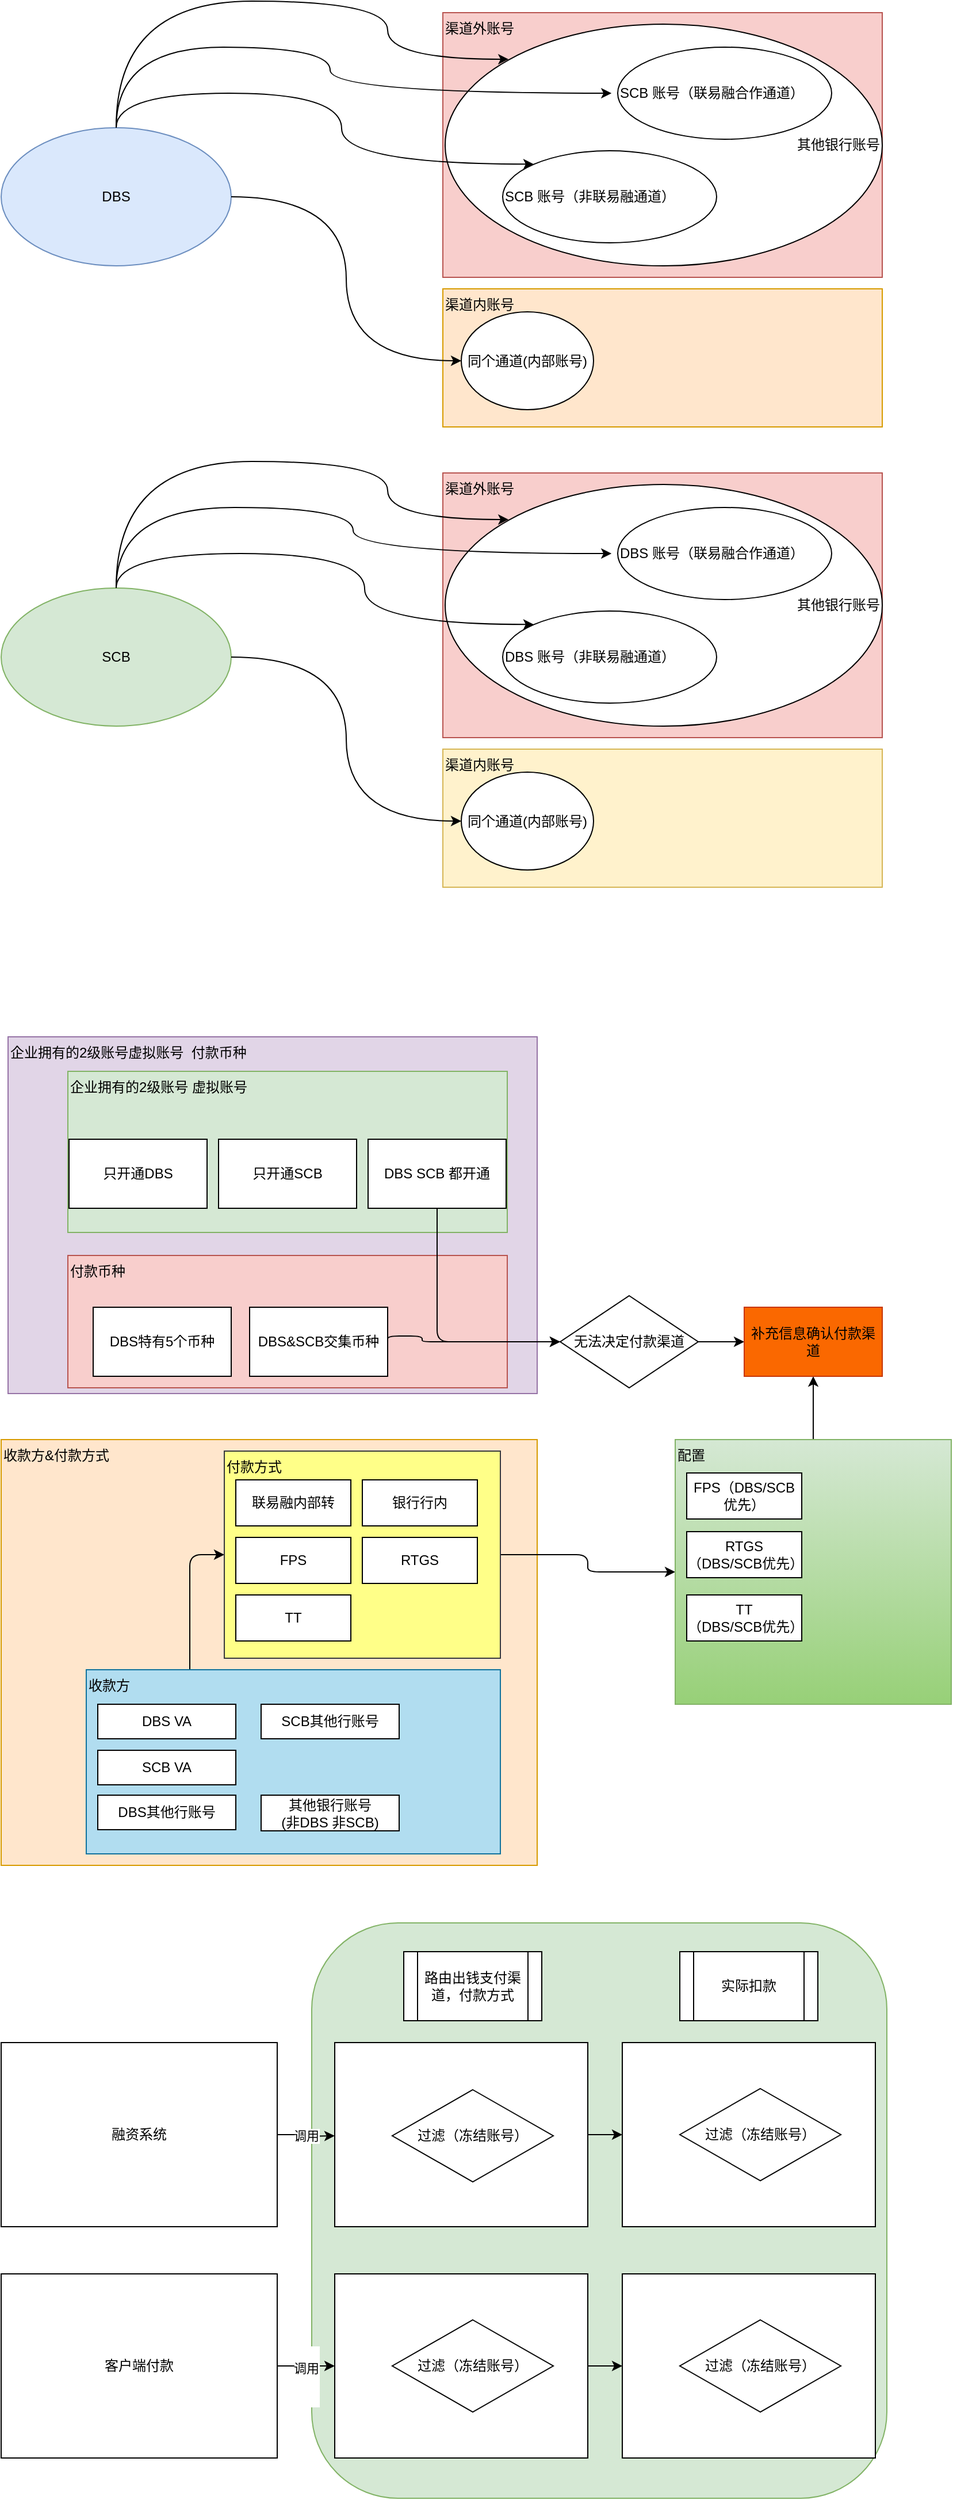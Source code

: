 <mxfile version="21.5.1" type="github">
  <diagram name="第 1 页" id="-ALs4O2s3Otpp36kydkP">
    <mxGraphModel dx="1687" dy="946" grid="1" gridSize="10" guides="1" tooltips="1" connect="1" arrows="1" fold="1" page="1" pageScale="1" pageWidth="827" pageHeight="1169" math="0" shadow="0">
      <root>
        <mxCell id="0" />
        <mxCell id="1" parent="0" />
        <mxCell id="jG9cppZANzI0opJ4Cq57-18" value="" style="rounded=1;whiteSpace=wrap;html=1;fillColor=#d5e8d4;strokeColor=#82b366;" vertex="1" parent="1">
          <mxGeometry x="304" y="1820" width="500" height="500" as="geometry" />
        </mxCell>
        <mxCell id="jG9cppZANzI0opJ4Cq57-13" style="edgeStyle=orthogonalEdgeStyle;rounded=0;orthogonalLoop=1;jettySize=auto;html=1;exitX=1;exitY=0.5;exitDx=0;exitDy=0;entryX=0;entryY=0.5;entryDx=0;entryDy=0;" edge="1" parent="1" source="jG9cppZANzI0opJ4Cq57-4" target="jG9cppZANzI0opJ4Cq57-11">
          <mxGeometry relative="1" as="geometry" />
        </mxCell>
        <mxCell id="jG9cppZANzI0opJ4Cq57-4" value="" style="rounded=0;whiteSpace=wrap;html=1;" vertex="1" parent="1">
          <mxGeometry x="324" y="2125" width="220" height="160" as="geometry" />
        </mxCell>
        <mxCell id="jG9cppZANzI0opJ4Cq57-16" style="edgeStyle=orthogonalEdgeStyle;rounded=0;orthogonalLoop=1;jettySize=auto;html=1;exitX=1;exitY=0.5;exitDx=0;exitDy=0;entryX=0;entryY=0.5;entryDx=0;entryDy=0;" edge="1" parent="1" source="jG9cppZANzI0opJ4Cq57-2" target="jG9cppZANzI0opJ4Cq57-14">
          <mxGeometry relative="1" as="geometry" />
        </mxCell>
        <mxCell id="jG9cppZANzI0opJ4Cq57-2" value="" style="rounded=0;whiteSpace=wrap;html=1;" vertex="1" parent="1">
          <mxGeometry x="324" y="1924" width="220" height="160" as="geometry" />
        </mxCell>
        <mxCell id="r61IET7OUS5yOShcaQP2-42" value="企业拥有的2级账号虚拟账号&amp;nbsp; 付款币种" style="text;html=1;strokeColor=#9673a6;fillColor=#e1d5e7;align=left;verticalAlign=top;whiteSpace=wrap;rounded=0;strokeWidth=1;" parent="1" vertex="1">
          <mxGeometry x="40" y="1050" width="460" height="310" as="geometry" />
        </mxCell>
        <mxCell id="r61IET7OUS5yOShcaQP2-38" value="收款方&amp;amp;付款方式" style="text;html=1;strokeColor=#d79b00;fillColor=#ffe6cc;align=left;verticalAlign=top;whiteSpace=wrap;rounded=0;strokeWidth=1;" parent="1" vertex="1">
          <mxGeometry x="34" y="1400" width="466" height="370" as="geometry" />
        </mxCell>
        <mxCell id="pLcGzp6a1exoXwU1wgx8-9" value="渠道内账号" style="text;html=1;strokeColor=#d79b00;fillColor=#ffe6cc;align=left;verticalAlign=top;whiteSpace=wrap;rounded=0;strokeWidth=1;" parent="1" vertex="1">
          <mxGeometry x="418" y="400" width="382" height="120" as="geometry" />
        </mxCell>
        <mxCell id="pLcGzp6a1exoXwU1wgx8-5" value="渠道外账号" style="text;html=1;strokeColor=#b85450;fillColor=#f8cecc;align=left;verticalAlign=top;whiteSpace=wrap;rounded=0;strokeWidth=1;" parent="1" vertex="1">
          <mxGeometry x="418" y="160" width="382" height="230" as="geometry" />
        </mxCell>
        <mxCell id="pLcGzp6a1exoXwU1wgx8-2" value="其他银行账号" style="strokeWidth=1;html=1;shape=mxgraph.flowchart.start_1;whiteSpace=wrap;align=right;horizontal=1;verticalAlign=middle;rounded=0;" parent="1" vertex="1">
          <mxGeometry x="420" y="170" width="380" height="210" as="geometry" />
        </mxCell>
        <mxCell id="pLcGzp6a1exoXwU1wgx8-1" value="DBS" style="strokeWidth=1;html=1;shape=mxgraph.flowchart.start_1;whiteSpace=wrap;align=center;horizontal=1;verticalAlign=middle;fillColor=#dae8fc;strokeColor=#6c8ebf;rounded=0;" parent="1" vertex="1">
          <mxGeometry x="34" y="260" width="200" height="120" as="geometry" />
        </mxCell>
        <mxCell id="5vpyDN43tX-CinXj2xsW-13" value="SCB 账号（联易融合作通道）" style="strokeWidth=1;html=1;shape=mxgraph.flowchart.start_1;whiteSpace=wrap;align=left;rounded=0;" parent="1" vertex="1">
          <mxGeometry x="570" y="190" width="186" height="80" as="geometry" />
        </mxCell>
        <mxCell id="5vpyDN43tX-CinXj2xsW-14" value="同个通道(内部账号)" style="strokeWidth=1;html=1;shape=mxgraph.flowchart.start_1;whiteSpace=wrap;rounded=0;" parent="1" vertex="1">
          <mxGeometry x="434" y="420" width="115" height="85" as="geometry" />
        </mxCell>
        <mxCell id="pLcGzp6a1exoXwU1wgx8-4" value="" style="edgeStyle=orthogonalEdgeStyle;rounded=0;orthogonalLoop=1;jettySize=auto;html=1;entryX=0;entryY=0.5;entryDx=0;entryDy=0;entryPerimeter=0;curved=1;strokeWidth=1;" parent="1" source="pLcGzp6a1exoXwU1wgx8-1" target="5vpyDN43tX-CinXj2xsW-14" edge="1">
          <mxGeometry relative="1" as="geometry">
            <mxPoint x="314" y="320" as="targetPoint" />
          </mxGeometry>
        </mxCell>
        <mxCell id="pLcGzp6a1exoXwU1wgx8-6" value="" style="edgeStyle=orthogonalEdgeStyle;rounded=0;orthogonalLoop=1;jettySize=auto;html=1;entryX=0.145;entryY=0.145;entryDx=0;entryDy=0;entryPerimeter=0;curved=1;exitX=0.5;exitY=0;exitDx=0;exitDy=0;exitPerimeter=0;strokeWidth=1;" parent="1" source="pLcGzp6a1exoXwU1wgx8-1" target="pLcGzp6a1exoXwU1wgx8-2" edge="1">
          <mxGeometry relative="1" as="geometry">
            <mxPoint x="244" y="330" as="sourcePoint" />
            <mxPoint x="444" y="423" as="targetPoint" />
            <Array as="points">
              <mxPoint x="134" y="150" />
              <mxPoint x="370" y="150" />
              <mxPoint x="370" y="200" />
            </Array>
          </mxGeometry>
        </mxCell>
        <mxCell id="pLcGzp6a1exoXwU1wgx8-7" value="" style="edgeStyle=orthogonalEdgeStyle;rounded=0;orthogonalLoop=1;jettySize=auto;html=1;entryX=-0.029;entryY=0.5;entryDx=0;entryDy=0;entryPerimeter=0;curved=1;exitX=0.5;exitY=0;exitDx=0;exitDy=0;exitPerimeter=0;strokeWidth=1;" parent="1" source="pLcGzp6a1exoXwU1wgx8-1" target="5vpyDN43tX-CinXj2xsW-13" edge="1">
          <mxGeometry relative="1" as="geometry">
            <mxPoint x="144" y="270" as="sourcePoint" />
            <mxPoint x="624" y="190" as="targetPoint" />
            <Array as="points">
              <mxPoint x="134" y="190" />
              <mxPoint x="320" y="190" />
              <mxPoint x="320" y="230" />
            </Array>
          </mxGeometry>
        </mxCell>
        <mxCell id="pLcGzp6a1exoXwU1wgx8-8" value="SCB 账号（非联易融通道）" style="strokeWidth=1;html=1;shape=mxgraph.flowchart.start_1;whiteSpace=wrap;align=left;rounded=0;" parent="1" vertex="1">
          <mxGeometry x="470" y="280" width="186" height="80" as="geometry" />
        </mxCell>
        <mxCell id="pLcGzp6a1exoXwU1wgx8-20" value="" style="edgeStyle=orthogonalEdgeStyle;rounded=0;orthogonalLoop=1;jettySize=auto;html=1;entryX=0.145;entryY=0.145;entryDx=0;entryDy=0;entryPerimeter=0;curved=1;exitX=0.5;exitY=0;exitDx=0;exitDy=0;exitPerimeter=0;strokeWidth=1;" parent="1" source="pLcGzp6a1exoXwU1wgx8-1" target="pLcGzp6a1exoXwU1wgx8-8" edge="1">
          <mxGeometry relative="1" as="geometry">
            <mxPoint x="144" y="270" as="sourcePoint" />
            <mxPoint x="485" y="230" as="targetPoint" />
            <Array as="points">
              <mxPoint x="134" y="230" />
              <mxPoint x="330" y="230" />
              <mxPoint x="330" y="292" />
            </Array>
          </mxGeometry>
        </mxCell>
        <mxCell id="pLcGzp6a1exoXwU1wgx8-32" value="渠道内账号" style="text;html=1;strokeColor=#d6b656;fillColor=#fff2cc;align=left;verticalAlign=top;whiteSpace=wrap;rounded=0;strokeWidth=1;" parent="1" vertex="1">
          <mxGeometry x="418" y="800" width="382" height="120" as="geometry" />
        </mxCell>
        <mxCell id="pLcGzp6a1exoXwU1wgx8-33" value="渠道外账号" style="text;html=1;strokeColor=#b85450;fillColor=#f8cecc;align=left;verticalAlign=top;whiteSpace=wrap;rounded=0;strokeWidth=1;" parent="1" vertex="1">
          <mxGeometry x="418" y="560" width="382" height="230" as="geometry" />
        </mxCell>
        <mxCell id="pLcGzp6a1exoXwU1wgx8-34" value="其他银行账号" style="strokeWidth=1;html=1;shape=mxgraph.flowchart.start_1;whiteSpace=wrap;align=right;horizontal=1;verticalAlign=middle;rounded=0;" parent="1" vertex="1">
          <mxGeometry x="420" y="570" width="380" height="210" as="geometry" />
        </mxCell>
        <mxCell id="pLcGzp6a1exoXwU1wgx8-35" value="SCB" style="strokeWidth=1;html=1;shape=mxgraph.flowchart.start_1;whiteSpace=wrap;align=center;horizontal=1;verticalAlign=middle;fillColor=#d5e8d4;strokeColor=#82b366;rounded=0;" parent="1" vertex="1">
          <mxGeometry x="34" y="660" width="200" height="120" as="geometry" />
        </mxCell>
        <mxCell id="pLcGzp6a1exoXwU1wgx8-36" value="DBS 账号（联易融合作通道）" style="strokeWidth=1;html=1;shape=mxgraph.flowchart.start_1;whiteSpace=wrap;align=left;rounded=0;" parent="1" vertex="1">
          <mxGeometry x="570" y="590" width="186" height="80" as="geometry" />
        </mxCell>
        <mxCell id="pLcGzp6a1exoXwU1wgx8-37" value="同个通道(内部账号)" style="strokeWidth=1;html=1;shape=mxgraph.flowchart.start_1;whiteSpace=wrap;rounded=0;" parent="1" vertex="1">
          <mxGeometry x="434" y="820" width="115" height="85" as="geometry" />
        </mxCell>
        <mxCell id="pLcGzp6a1exoXwU1wgx8-38" value="" style="edgeStyle=orthogonalEdgeStyle;rounded=0;orthogonalLoop=1;jettySize=auto;html=1;entryX=0;entryY=0.5;entryDx=0;entryDy=0;entryPerimeter=0;curved=1;strokeWidth=1;" parent="1" source="pLcGzp6a1exoXwU1wgx8-35" target="pLcGzp6a1exoXwU1wgx8-37" edge="1">
          <mxGeometry relative="1" as="geometry">
            <mxPoint x="314" y="720" as="targetPoint" />
          </mxGeometry>
        </mxCell>
        <mxCell id="pLcGzp6a1exoXwU1wgx8-39" value="" style="edgeStyle=orthogonalEdgeStyle;rounded=0;orthogonalLoop=1;jettySize=auto;html=1;entryX=0.145;entryY=0.145;entryDx=0;entryDy=0;entryPerimeter=0;curved=1;exitX=0.5;exitY=0;exitDx=0;exitDy=0;exitPerimeter=0;strokeWidth=1;" parent="1" source="pLcGzp6a1exoXwU1wgx8-35" target="pLcGzp6a1exoXwU1wgx8-34" edge="1">
          <mxGeometry relative="1" as="geometry">
            <mxPoint x="244" y="730" as="sourcePoint" />
            <mxPoint x="444" y="823" as="targetPoint" />
            <Array as="points">
              <mxPoint x="134" y="550" />
              <mxPoint x="370" y="550" />
              <mxPoint x="370" y="600" />
            </Array>
          </mxGeometry>
        </mxCell>
        <mxCell id="pLcGzp6a1exoXwU1wgx8-40" value="" style="edgeStyle=orthogonalEdgeStyle;rounded=0;orthogonalLoop=1;jettySize=auto;html=1;entryX=-0.029;entryY=0.5;entryDx=0;entryDy=0;entryPerimeter=0;curved=1;exitX=0.5;exitY=0;exitDx=0;exitDy=0;exitPerimeter=0;strokeWidth=1;" parent="1" source="pLcGzp6a1exoXwU1wgx8-35" target="pLcGzp6a1exoXwU1wgx8-36" edge="1">
          <mxGeometry relative="1" as="geometry">
            <mxPoint x="144" y="670" as="sourcePoint" />
            <mxPoint x="624" y="590" as="targetPoint" />
            <Array as="points">
              <mxPoint x="134" y="590" />
              <mxPoint x="340" y="590" />
              <mxPoint x="340" y="630" />
            </Array>
          </mxGeometry>
        </mxCell>
        <mxCell id="pLcGzp6a1exoXwU1wgx8-41" value="DBS&amp;nbsp;账号（非联易融通道）" style="strokeWidth=1;html=1;shape=mxgraph.flowchart.start_1;whiteSpace=wrap;align=left;rounded=0;" parent="1" vertex="1">
          <mxGeometry x="470" y="680" width="186" height="80" as="geometry" />
        </mxCell>
        <mxCell id="pLcGzp6a1exoXwU1wgx8-42" value="" style="edgeStyle=orthogonalEdgeStyle;rounded=0;orthogonalLoop=1;jettySize=auto;html=1;entryX=0.145;entryY=0.145;entryDx=0;entryDy=0;entryPerimeter=0;curved=1;exitX=0.5;exitY=0;exitDx=0;exitDy=0;exitPerimeter=0;strokeWidth=1;" parent="1" source="pLcGzp6a1exoXwU1wgx8-35" target="pLcGzp6a1exoXwU1wgx8-41" edge="1">
          <mxGeometry relative="1" as="geometry">
            <mxPoint x="144" y="670" as="sourcePoint" />
            <mxPoint x="485" y="630" as="targetPoint" />
            <Array as="points">
              <mxPoint x="134" y="630" />
              <mxPoint x="350" y="630" />
              <mxPoint x="350" y="692" />
            </Array>
          </mxGeometry>
        </mxCell>
        <mxCell id="r61IET7OUS5yOShcaQP2-46" style="edgeStyle=orthogonalEdgeStyle;orthogonalLoop=1;jettySize=auto;html=1;exitX=0.25;exitY=0;exitDx=0;exitDy=0;entryX=0;entryY=0.5;entryDx=0;entryDy=0;" parent="1" source="r61IET7OUS5yOShcaQP2-1" target="r61IET7OUS5yOShcaQP2-20" edge="1">
          <mxGeometry relative="1" as="geometry" />
        </mxCell>
        <mxCell id="r61IET7OUS5yOShcaQP2-1" value="收款方" style="text;html=1;strokeColor=#10739e;fillColor=#b1ddf0;align=left;verticalAlign=top;whiteSpace=wrap;rounded=0;strokeWidth=1;" parent="1" vertex="1">
          <mxGeometry x="108" y="1600" width="360" height="160" as="geometry" />
        </mxCell>
        <mxCell id="r61IET7OUS5yOShcaQP2-2" value="DBS VA" style="rounded=0;whiteSpace=wrap;html=1;" parent="1" vertex="1">
          <mxGeometry x="118" y="1630" width="120" height="30" as="geometry" />
        </mxCell>
        <mxCell id="r61IET7OUS5yOShcaQP2-3" value="SCB VA" style="rounded=0;whiteSpace=wrap;html=1;" parent="1" vertex="1">
          <mxGeometry x="118" y="1670" width="120" height="30" as="geometry" />
        </mxCell>
        <mxCell id="r61IET7OUS5yOShcaQP2-4" value="DBS其他行账号" style="rounded=0;whiteSpace=wrap;html=1;" parent="1" vertex="1">
          <mxGeometry x="118" y="1709" width="120" height="30" as="geometry" />
        </mxCell>
        <mxCell id="r61IET7OUS5yOShcaQP2-5" value="SCB其他行账号&lt;div style=&quot;&quot; data-line=&quot;true&quot; data-line-index=&quot;0&quot; data-zone-id=&quot;0&quot;&gt;&lt;span style=&quot;font-family: LarkHackSafariFont, LarkEmojiFont, LarkChineseQuote, -apple-system, BlinkMacSystemFont, &amp;quot;Helvetica Neue&amp;quot;, Arial, &amp;quot;Segoe UI&amp;quot;, &amp;quot;PingFang SC&amp;quot;, &amp;quot;Microsoft Yahei&amp;quot;, &amp;quot;Hiragino Sans GB&amp;quot;, sans-serif, &amp;quot;Apple Color Emoji&amp;quot;, &amp;quot;Segoe UI Emoji&amp;quot;, &amp;quot;Segoe UI Symbol&amp;quot;, &amp;quot;Noto Color Emoji&amp;quot;;&quot;&gt;&lt;/span&gt;&lt;/div&gt;&lt;div style=&quot;&quot; data-line=&quot;true&quot; data-line-index=&quot;0&quot; data-zone-id=&quot;0&quot;&gt;&lt;span style=&quot;font-family: LarkHackSafariFont, LarkEmojiFont, LarkChineseQuote, -apple-system, BlinkMacSystemFont, &amp;quot;Helvetica Neue&amp;quot;, Arial, &amp;quot;Segoe UI&amp;quot;, &amp;quot;PingFang SC&amp;quot;, &amp;quot;Microsoft Yahei&amp;quot;, &amp;quot;Hiragino Sans GB&amp;quot;, sans-serif, &amp;quot;Apple Color Emoji&amp;quot;, &amp;quot;Segoe UI Emoji&amp;quot;, &amp;quot;Segoe UI Symbol&amp;quot;, &amp;quot;Noto Color Emoji&amp;quot;;&quot;&gt;&lt;/span&gt;&lt;/div&gt;&lt;div style=&quot;&quot; data-line=&quot;true&quot; data-line-index=&quot;0&quot; data-zone-id=&quot;0&quot;&gt;&lt;span style=&quot;font-family: LarkHackSafariFont, LarkEmojiFont, LarkChineseQuote, -apple-system, BlinkMacSystemFont, &amp;quot;Helvetica Neue&amp;quot;, Arial, &amp;quot;Segoe UI&amp;quot;, &amp;quot;PingFang SC&amp;quot;, &amp;quot;Microsoft Yahei&amp;quot;, &amp;quot;Hiragino Sans GB&amp;quot;, sans-serif, &amp;quot;Apple Color Emoji&amp;quot;, &amp;quot;Segoe UI Emoji&amp;quot;, &amp;quot;Segoe UI Symbol&amp;quot;, &amp;quot;Noto Color Emoji&amp;quot;;&quot;&gt;&lt;/span&gt;&lt;/div&gt;" style="rounded=0;whiteSpace=wrap;html=1;" parent="1" vertex="1">
          <mxGeometry x="260" y="1630" width="120" height="30" as="geometry" />
        </mxCell>
        <mxCell id="r61IET7OUS5yOShcaQP2-6" value="其他银行账号&lt;br&gt;(非DBS 非SCB)" style="rounded=0;whiteSpace=wrap;html=1;" parent="1" vertex="1">
          <mxGeometry x="260" y="1709" width="120" height="31" as="geometry" />
        </mxCell>
        <mxCell id="r61IET7OUS5yOShcaQP2-7" value="企业拥有的2级账号 虚拟账号" style="text;html=1;strokeColor=#82b366;fillColor=#d5e8d4;align=left;verticalAlign=top;whiteSpace=wrap;rounded=0;strokeWidth=1;" parent="1" vertex="1">
          <mxGeometry x="92" y="1080" width="382" height="140" as="geometry" />
        </mxCell>
        <mxCell id="r61IET7OUS5yOShcaQP2-8" value="只开通DBS" style="rounded=0;whiteSpace=wrap;html=1;" parent="1" vertex="1">
          <mxGeometry x="93" y="1139" width="120" height="60" as="geometry" />
        </mxCell>
        <mxCell id="r61IET7OUS5yOShcaQP2-9" value="只开通SCB" style="rounded=0;whiteSpace=wrap;html=1;" parent="1" vertex="1">
          <mxGeometry x="223" y="1139" width="120" height="60" as="geometry" />
        </mxCell>
        <mxCell id="r61IET7OUS5yOShcaQP2-10" value="DBS SCB 都开通" style="rounded=0;whiteSpace=wrap;html=1;" parent="1" vertex="1">
          <mxGeometry x="353" y="1139" width="120" height="60" as="geometry" />
        </mxCell>
        <mxCell id="r61IET7OUS5yOShcaQP2-13" value="付款币种" style="text;html=1;strokeColor=#b85450;fillColor=#f8cecc;align=left;verticalAlign=top;whiteSpace=wrap;rounded=0;strokeWidth=1;" parent="1" vertex="1">
          <mxGeometry x="92" y="1240" width="382" height="115" as="geometry" />
        </mxCell>
        <mxCell id="r61IET7OUS5yOShcaQP2-14" value="DBS特有5个币种" style="rounded=0;whiteSpace=wrap;html=1;" parent="1" vertex="1">
          <mxGeometry x="114" y="1285" width="120" height="60" as="geometry" />
        </mxCell>
        <mxCell id="r61IET7OUS5yOShcaQP2-37" style="edgeStyle=orthogonalEdgeStyle;orthogonalLoop=1;jettySize=auto;html=1;exitX=1;exitY=0.5;exitDx=0;exitDy=0;" parent="1" source="r61IET7OUS5yOShcaQP2-19" target="r61IET7OUS5yOShcaQP2-35" edge="1">
          <mxGeometry relative="1" as="geometry">
            <mxPoint x="521" y="1305" as="targetPoint" />
            <Array as="points">
              <mxPoint x="400" y="1310" />
              <mxPoint x="400" y="1315" />
            </Array>
          </mxGeometry>
        </mxCell>
        <mxCell id="r61IET7OUS5yOShcaQP2-19" value="DBS&amp;amp;SCB交集币种" style="rounded=0;whiteSpace=wrap;html=1;" parent="1" vertex="1">
          <mxGeometry x="250" y="1285" width="120" height="60" as="geometry" />
        </mxCell>
        <mxCell id="r61IET7OUS5yOShcaQP2-47" style="edgeStyle=orthogonalEdgeStyle;orthogonalLoop=1;jettySize=auto;html=1;exitX=1;exitY=0.5;exitDx=0;exitDy=0;entryX=0;entryY=0.5;entryDx=0;entryDy=0;" parent="1" source="r61IET7OUS5yOShcaQP2-20" target="r61IET7OUS5yOShcaQP2-30" edge="1">
          <mxGeometry relative="1" as="geometry" />
        </mxCell>
        <mxCell id="r61IET7OUS5yOShcaQP2-20" value="付款方式" style="text;html=1;strokeColor=#36393d;fillColor=#ffff88;align=left;verticalAlign=top;whiteSpace=wrap;rounded=0;strokeWidth=1;" parent="1" vertex="1">
          <mxGeometry x="228" y="1410" width="240" height="180" as="geometry" />
        </mxCell>
        <mxCell id="r61IET7OUS5yOShcaQP2-21" value="联易融内部转" style="rounded=0;whiteSpace=wrap;html=1;" parent="1" vertex="1">
          <mxGeometry x="238" y="1435" width="100" height="40" as="geometry" />
        </mxCell>
        <mxCell id="r61IET7OUS5yOShcaQP2-26" value="银行行内" style="rounded=0;whiteSpace=wrap;html=1;" parent="1" vertex="1">
          <mxGeometry x="348" y="1435" width="100" height="40" as="geometry" />
        </mxCell>
        <mxCell id="r61IET7OUS5yOShcaQP2-27" value="FPS" style="rounded=0;whiteSpace=wrap;html=1;" parent="1" vertex="1">
          <mxGeometry x="238" y="1485" width="100" height="40" as="geometry" />
        </mxCell>
        <mxCell id="r61IET7OUS5yOShcaQP2-28" value="RTGS" style="rounded=0;whiteSpace=wrap;html=1;" parent="1" vertex="1">
          <mxGeometry x="348" y="1485" width="100" height="40" as="geometry" />
        </mxCell>
        <mxCell id="r61IET7OUS5yOShcaQP2-29" value="TT" style="rounded=0;whiteSpace=wrap;html=1;" parent="1" vertex="1">
          <mxGeometry x="238" y="1535" width="100" height="40" as="geometry" />
        </mxCell>
        <mxCell id="r61IET7OUS5yOShcaQP2-48" style="edgeStyle=orthogonalEdgeStyle;orthogonalLoop=1;jettySize=auto;html=1;exitX=0.5;exitY=0;exitDx=0;exitDy=0;entryX=0.5;entryY=1;entryDx=0;entryDy=0;" parent="1" source="r61IET7OUS5yOShcaQP2-30" target="r61IET7OUS5yOShcaQP2-43" edge="1">
          <mxGeometry relative="1" as="geometry" />
        </mxCell>
        <mxCell id="r61IET7OUS5yOShcaQP2-30" value="配置" style="text;html=1;strokeColor=#82b366;fillColor=#d5e8d4;align=left;verticalAlign=top;whiteSpace=wrap;rounded=0;strokeWidth=1;gradientColor=#97d077;" parent="1" vertex="1">
          <mxGeometry x="620" y="1400" width="240" height="230" as="geometry" />
        </mxCell>
        <mxCell id="r61IET7OUS5yOShcaQP2-31" value="FPS（DBS/SCB优先）" style="rounded=0;whiteSpace=wrap;html=1;" parent="1" vertex="1">
          <mxGeometry x="630" y="1429" width="100" height="40" as="geometry" />
        </mxCell>
        <mxCell id="r61IET7OUS5yOShcaQP2-32" value="RTGS&lt;br&gt;（DBS/SCB优先）" style="rounded=0;whiteSpace=wrap;html=1;" parent="1" vertex="1">
          <mxGeometry x="630" y="1480" width="100" height="40" as="geometry" />
        </mxCell>
        <mxCell id="r61IET7OUS5yOShcaQP2-33" value="TT&lt;br&gt;（DBS/SCB优先）" style="rounded=0;whiteSpace=wrap;html=1;" parent="1" vertex="1">
          <mxGeometry x="630" y="1535" width="100" height="40" as="geometry" />
        </mxCell>
        <mxCell id="r61IET7OUS5yOShcaQP2-44" value="" style="edgeStyle=orthogonalEdgeStyle;orthogonalLoop=1;jettySize=auto;html=1;" parent="1" source="r61IET7OUS5yOShcaQP2-35" target="r61IET7OUS5yOShcaQP2-43" edge="1">
          <mxGeometry relative="1" as="geometry" />
        </mxCell>
        <mxCell id="r61IET7OUS5yOShcaQP2-35" value="无法决定付款渠道" style="rhombus;whiteSpace=wrap;html=1;" parent="1" vertex="1">
          <mxGeometry x="520" y="1275" width="120" height="80" as="geometry" />
        </mxCell>
        <mxCell id="r61IET7OUS5yOShcaQP2-36" style="edgeStyle=orthogonalEdgeStyle;orthogonalLoop=1;jettySize=auto;html=1;exitX=0.5;exitY=1;exitDx=0;exitDy=0;entryX=0;entryY=0.5;entryDx=0;entryDy=0;" parent="1" source="r61IET7OUS5yOShcaQP2-10" target="r61IET7OUS5yOShcaQP2-35" edge="1">
          <mxGeometry relative="1" as="geometry">
            <mxPoint x="490" y="1350" as="targetPoint" />
            <Array as="points">
              <mxPoint x="413" y="1315" />
            </Array>
          </mxGeometry>
        </mxCell>
        <mxCell id="r61IET7OUS5yOShcaQP2-43" value="补充信息确认付款渠道" style="rounded=0;whiteSpace=wrap;html=1;fillColor=#fa6800;fontColor=#000000;strokeColor=#C73500;" parent="1" vertex="1">
          <mxGeometry x="680" y="1285" width="120" height="60" as="geometry" />
        </mxCell>
        <mxCell id="jG9cppZANzI0opJ4Cq57-7" value="调用" style="edgeStyle=orthogonalEdgeStyle;rounded=0;orthogonalLoop=1;jettySize=auto;html=1;exitX=1;exitY=0.5;exitDx=0;exitDy=0;" edge="1" parent="1" source="jG9cppZANzI0opJ4Cq57-1">
          <mxGeometry relative="1" as="geometry">
            <mxPoint x="324" y="2005" as="targetPoint" />
          </mxGeometry>
        </mxCell>
        <mxCell id="jG9cppZANzI0opJ4Cq57-1" value="融资系统" style="rounded=0;whiteSpace=wrap;html=1;" vertex="1" parent="1">
          <mxGeometry x="34" y="1924" width="240" height="160" as="geometry" />
        </mxCell>
        <mxCell id="jG9cppZANzI0opJ4Cq57-10" value="&#xa;&lt;span style=&quot;color: rgb(0, 0, 0); font-family: Helvetica; font-size: 11px; font-style: normal; font-variant-ligatures: normal; font-variant-caps: normal; font-weight: 400; letter-spacing: normal; orphans: 2; text-align: center; text-indent: 0px; text-transform: none; widows: 2; word-spacing: 0px; -webkit-text-stroke-width: 0px; background-color: rgb(255, 255, 255); text-decoration-thickness: initial; text-decoration-style: initial; text-decoration-color: initial; float: none; display: inline !important;&quot;&gt;调用&lt;/span&gt;&#xa;&#xa;" style="edgeStyle=orthogonalEdgeStyle;rounded=0;orthogonalLoop=1;jettySize=auto;html=1;exitX=1;exitY=0.5;exitDx=0;exitDy=0;" edge="1" parent="1" source="jG9cppZANzI0opJ4Cq57-3">
          <mxGeometry x="0.013" y="-9" relative="1" as="geometry">
            <mxPoint x="324" y="2205" as="targetPoint" />
            <mxPoint as="offset" />
          </mxGeometry>
        </mxCell>
        <mxCell id="jG9cppZANzI0opJ4Cq57-3" value="客户端付款" style="rounded=0;whiteSpace=wrap;html=1;" vertex="1" parent="1">
          <mxGeometry x="34" y="2125" width="240" height="160" as="geometry" />
        </mxCell>
        <mxCell id="jG9cppZANzI0opJ4Cq57-5" value="路由出钱支付渠道，付款方式" style="shape=process;whiteSpace=wrap;html=1;backgroundOutline=1;" vertex="1" parent="1">
          <mxGeometry x="384" y="1845" width="120" height="60" as="geometry" />
        </mxCell>
        <mxCell id="jG9cppZANzI0opJ4Cq57-6" value="过滤（冻结账号）" style="rhombus;whiteSpace=wrap;html=1;" vertex="1" parent="1">
          <mxGeometry x="374" y="1965" width="140" height="80" as="geometry" />
        </mxCell>
        <mxCell id="jG9cppZANzI0opJ4Cq57-8" value="实际扣款" style="shape=process;whiteSpace=wrap;html=1;backgroundOutline=1;" vertex="1" parent="1">
          <mxGeometry x="624" y="1845" width="120" height="60" as="geometry" />
        </mxCell>
        <mxCell id="jG9cppZANzI0opJ4Cq57-9" value="过滤（冻结账号）" style="rhombus;whiteSpace=wrap;html=1;" vertex="1" parent="1">
          <mxGeometry x="374" y="2165" width="140" height="80" as="geometry" />
        </mxCell>
        <mxCell id="jG9cppZANzI0opJ4Cq57-11" value="" style="rounded=0;whiteSpace=wrap;html=1;" vertex="1" parent="1">
          <mxGeometry x="574" y="2125" width="220" height="160" as="geometry" />
        </mxCell>
        <mxCell id="jG9cppZANzI0opJ4Cq57-12" value="过滤（冻结账号）" style="rhombus;whiteSpace=wrap;html=1;" vertex="1" parent="1">
          <mxGeometry x="624" y="2165" width="140" height="80" as="geometry" />
        </mxCell>
        <mxCell id="jG9cppZANzI0opJ4Cq57-14" value="" style="rounded=0;whiteSpace=wrap;html=1;" vertex="1" parent="1">
          <mxGeometry x="574" y="1924" width="220" height="160" as="geometry" />
        </mxCell>
        <mxCell id="jG9cppZANzI0opJ4Cq57-15" value="过滤（冻结账号）" style="rhombus;whiteSpace=wrap;html=1;" vertex="1" parent="1">
          <mxGeometry x="624" y="1964" width="140" height="80" as="geometry" />
        </mxCell>
      </root>
    </mxGraphModel>
  </diagram>
</mxfile>

